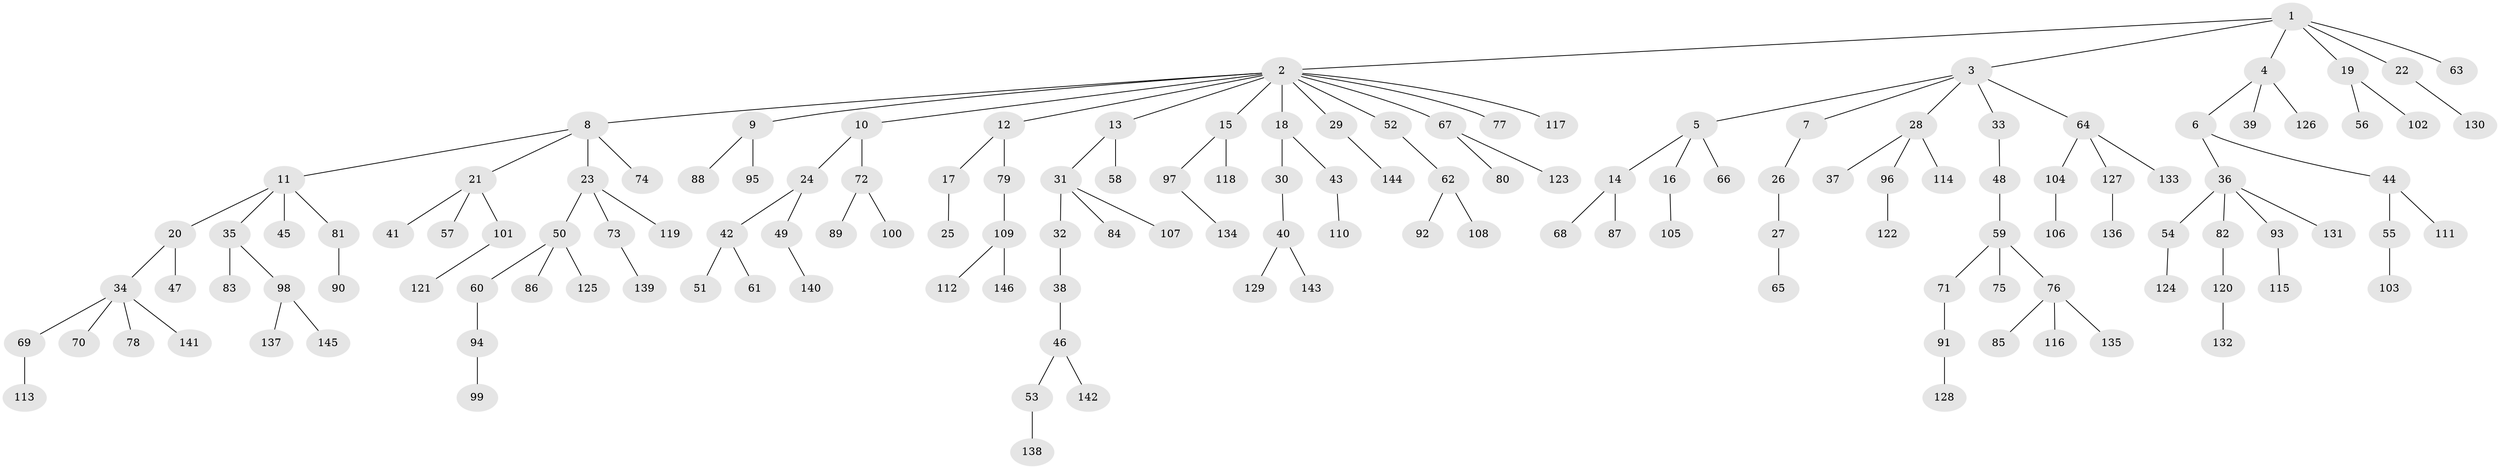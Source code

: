 // coarse degree distribution, {1: 0.813953488372093, 2: 0.11627906976744186, 3: 0.023255813953488372, 32: 0.023255813953488372, 4: 0.023255813953488372}
// Generated by graph-tools (version 1.1) at 2025/56/03/04/25 21:56:39]
// undirected, 146 vertices, 145 edges
graph export_dot {
graph [start="1"]
  node [color=gray90,style=filled];
  1;
  2;
  3;
  4;
  5;
  6;
  7;
  8;
  9;
  10;
  11;
  12;
  13;
  14;
  15;
  16;
  17;
  18;
  19;
  20;
  21;
  22;
  23;
  24;
  25;
  26;
  27;
  28;
  29;
  30;
  31;
  32;
  33;
  34;
  35;
  36;
  37;
  38;
  39;
  40;
  41;
  42;
  43;
  44;
  45;
  46;
  47;
  48;
  49;
  50;
  51;
  52;
  53;
  54;
  55;
  56;
  57;
  58;
  59;
  60;
  61;
  62;
  63;
  64;
  65;
  66;
  67;
  68;
  69;
  70;
  71;
  72;
  73;
  74;
  75;
  76;
  77;
  78;
  79;
  80;
  81;
  82;
  83;
  84;
  85;
  86;
  87;
  88;
  89;
  90;
  91;
  92;
  93;
  94;
  95;
  96;
  97;
  98;
  99;
  100;
  101;
  102;
  103;
  104;
  105;
  106;
  107;
  108;
  109;
  110;
  111;
  112;
  113;
  114;
  115;
  116;
  117;
  118;
  119;
  120;
  121;
  122;
  123;
  124;
  125;
  126;
  127;
  128;
  129;
  130;
  131;
  132;
  133;
  134;
  135;
  136;
  137;
  138;
  139;
  140;
  141;
  142;
  143;
  144;
  145;
  146;
  1 -- 2;
  1 -- 3;
  1 -- 4;
  1 -- 19;
  1 -- 22;
  1 -- 63;
  2 -- 8;
  2 -- 9;
  2 -- 10;
  2 -- 12;
  2 -- 13;
  2 -- 15;
  2 -- 18;
  2 -- 29;
  2 -- 52;
  2 -- 67;
  2 -- 77;
  2 -- 117;
  3 -- 5;
  3 -- 7;
  3 -- 28;
  3 -- 33;
  3 -- 64;
  4 -- 6;
  4 -- 39;
  4 -- 126;
  5 -- 14;
  5 -- 16;
  5 -- 66;
  6 -- 36;
  6 -- 44;
  7 -- 26;
  8 -- 11;
  8 -- 21;
  8 -- 23;
  8 -- 74;
  9 -- 88;
  9 -- 95;
  10 -- 24;
  10 -- 72;
  11 -- 20;
  11 -- 35;
  11 -- 45;
  11 -- 81;
  12 -- 17;
  12 -- 79;
  13 -- 31;
  13 -- 58;
  14 -- 68;
  14 -- 87;
  15 -- 97;
  15 -- 118;
  16 -- 105;
  17 -- 25;
  18 -- 30;
  18 -- 43;
  19 -- 56;
  19 -- 102;
  20 -- 34;
  20 -- 47;
  21 -- 41;
  21 -- 57;
  21 -- 101;
  22 -- 130;
  23 -- 50;
  23 -- 73;
  23 -- 119;
  24 -- 42;
  24 -- 49;
  26 -- 27;
  27 -- 65;
  28 -- 37;
  28 -- 96;
  28 -- 114;
  29 -- 144;
  30 -- 40;
  31 -- 32;
  31 -- 84;
  31 -- 107;
  32 -- 38;
  33 -- 48;
  34 -- 69;
  34 -- 70;
  34 -- 78;
  34 -- 141;
  35 -- 83;
  35 -- 98;
  36 -- 54;
  36 -- 82;
  36 -- 93;
  36 -- 131;
  38 -- 46;
  40 -- 129;
  40 -- 143;
  42 -- 51;
  42 -- 61;
  43 -- 110;
  44 -- 55;
  44 -- 111;
  46 -- 53;
  46 -- 142;
  48 -- 59;
  49 -- 140;
  50 -- 60;
  50 -- 86;
  50 -- 125;
  52 -- 62;
  53 -- 138;
  54 -- 124;
  55 -- 103;
  59 -- 71;
  59 -- 75;
  59 -- 76;
  60 -- 94;
  62 -- 92;
  62 -- 108;
  64 -- 104;
  64 -- 127;
  64 -- 133;
  67 -- 80;
  67 -- 123;
  69 -- 113;
  71 -- 91;
  72 -- 89;
  72 -- 100;
  73 -- 139;
  76 -- 85;
  76 -- 116;
  76 -- 135;
  79 -- 109;
  81 -- 90;
  82 -- 120;
  91 -- 128;
  93 -- 115;
  94 -- 99;
  96 -- 122;
  97 -- 134;
  98 -- 137;
  98 -- 145;
  101 -- 121;
  104 -- 106;
  109 -- 112;
  109 -- 146;
  120 -- 132;
  127 -- 136;
}
